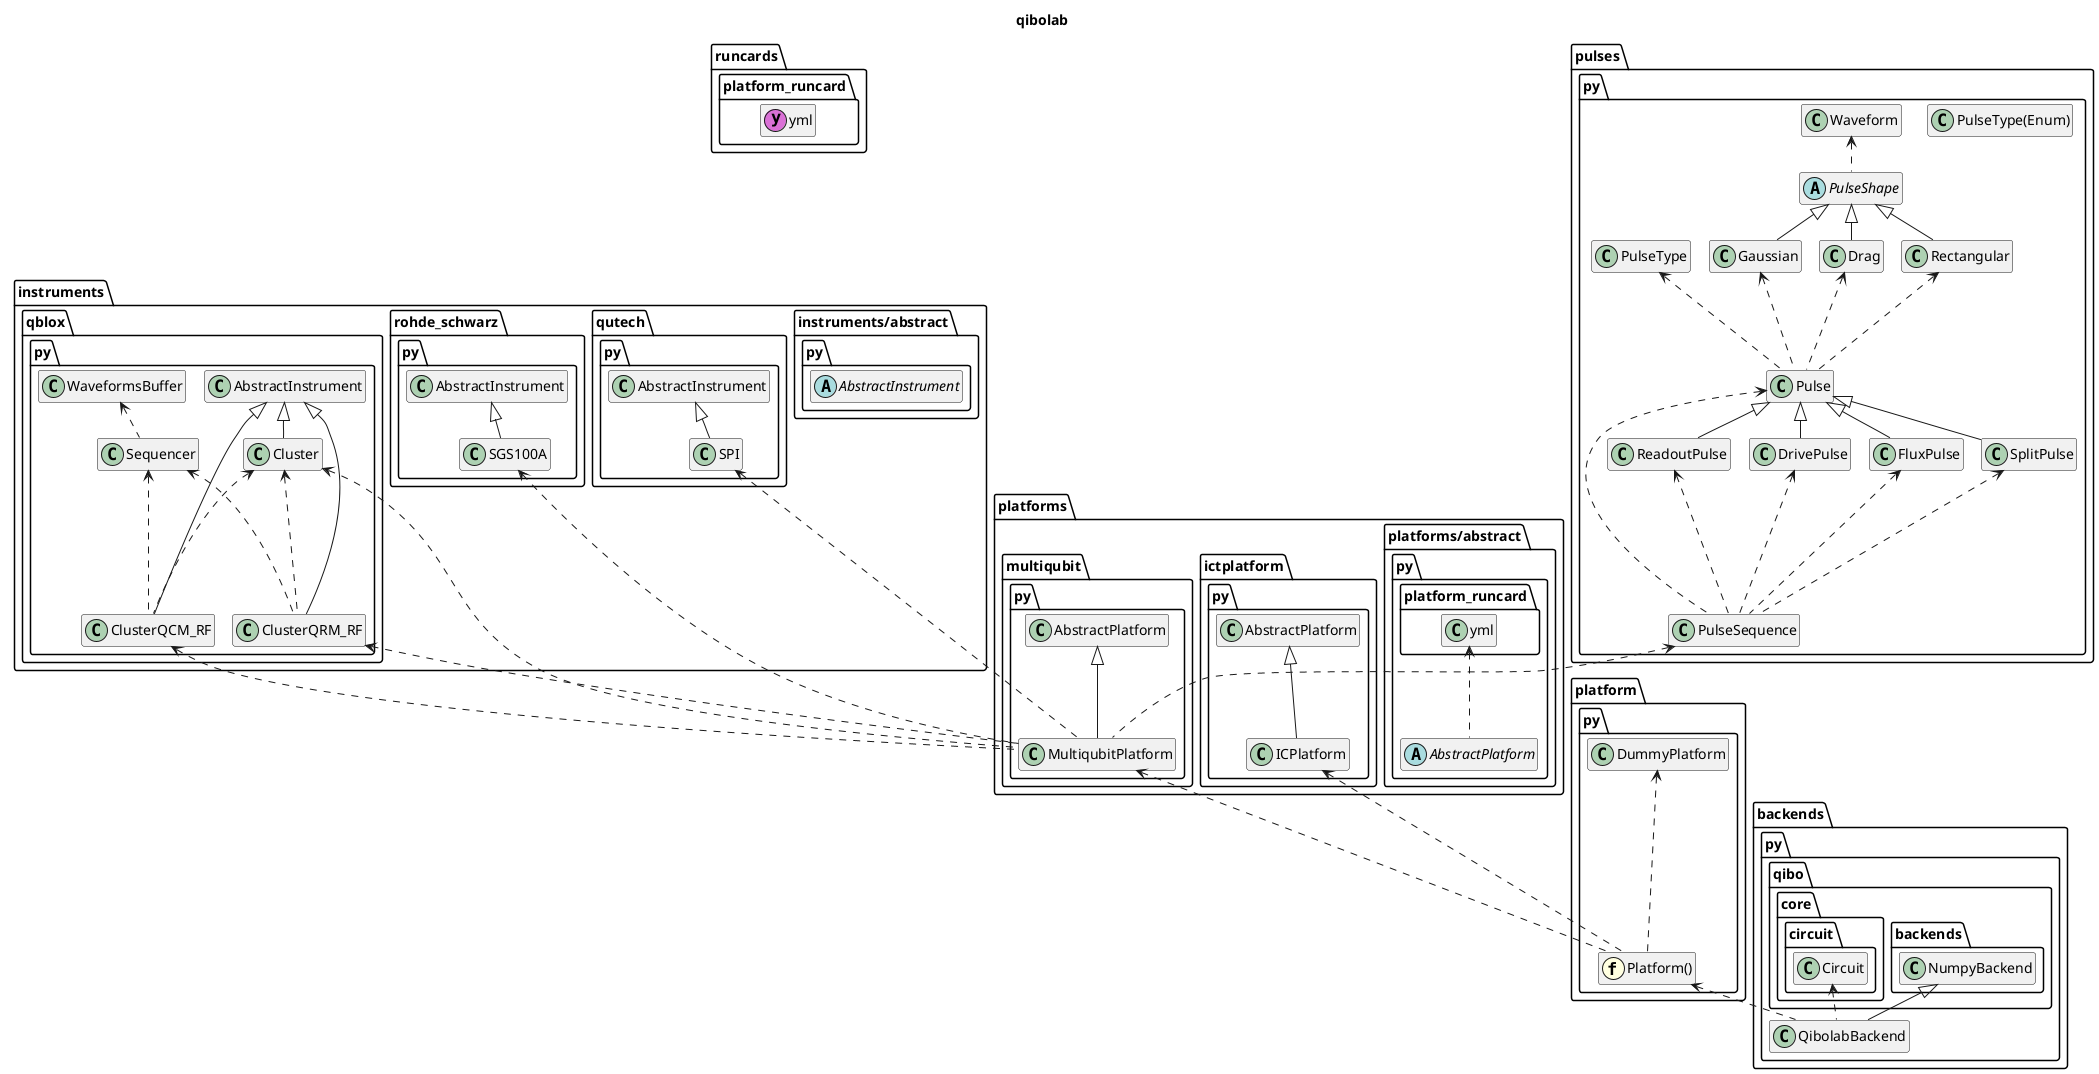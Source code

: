 @startuml qibolab
!pragma layout smetana
title qibolab

package runcards {
    entity platform_runcard.yml  <<(y, orchid)>> {
        nqubits
        description
        settings
        qubits
        topology
        channels
        qubit_channel_map
        instruments
        native_gates
        characterization
    }
}
package instruments {
    package instruments/abstract.py{
        abstract class AbstractInstrument{
            name: str
            address: str
            is_connected: bool
            signature: str
            --
            {abstract} connect()
            {abstract} setup()
            {abstract} start()
            {abstract} stop()
            {abstract} disconnect()
            --
            __init__(name: str, address: str)
        }
    }
    package qblox.py{
        class WaveformsBuffer{
            SIZE: int
            class NotEnoughMemory(Exception)
            --
            __init__()
            add_waveforms(waveform_i: Waveform, waveform_q: Waveform)
        }
        class Sequencer{
            number: int
            device: QbloxSequencer
            pulses: PulseSequence
            waveforms_buffer: WaveformsBuffer
            waveforms: dict
            acquisitions: dict
            weights: dict
            program: str
            --
            __init__(number: int)
        }
        class Cluster extends AbstractInstrument{
            device: QbloxCluster
            ..
            _device_parameters: dict
            --
            connect()
            setup()
            start()
            stop()
            disconnect()
            ..
            _set_device_parameter(target, *parameters, value)
            _erase_device_parameters_cache()
        }
        class ClusterQRM_RF extends AbstractInstrument{
            DEFAULT_SEQUENCERS: dict
            SAMPLING_RATE: int
            device: QbloxQrmQcm
            ports: dict
            acquisition_hold_off: int
            acquisition_duration: int
            discretization_threshold_acq: float
            phase_rotation_acq: float
            channel_port_map: dict
            channels: list
            ..
            _cluster: QbloxCluster
            _input_ports_keys
            _output_ports_keys
            _sequencers: dict[Sequencer]
            _port_channel_map: dict
            _last_pulsequence_hash: int
            _current_pulsesequence_hash: int
            _device_parameters
            _device_num_output_ports
            _device_num_sequencers: int
            _free_sequencers_numbers: list[int]
            _used_sequencers_numbers: list[int]
            _unused_sequencers_numbers: list[int]
            --
            __init__(name: str, address: str)
            connect()
            setup(**kwargs)
            process_pulse_sequence(instrument_pulses: PulseSequence, nshots: int, repetition_duration: int)
            upload()
            play_sequence()
            play_sequence_and_acquire()
            start()
            stop()
            disconnect()
            ..
            _set_device_parameter(target, *parameters, value)
            _erase_device_parameters_cache()
            _process_acquisition_results(acquisition_results, readout_pulse: Pulse, demodulate=True)
        }
        class ClusterQCM_RF extends AbstractInstrument{
            DEFAULT_SEQUENCERS: dict
            SAMPLING_RATE: int
            device: QbloxQrmQcm
            ports: dict
            channel_port_map: dict
            channels: list
            ..
            _cluster: QbloxCluster
            _output_ports_keys
            _sequencers: dict[Sequencer]
            _port_channel_map: dict
            _last_pulsequence_hash: int
            _current_pulsesequence_hash: int
            _device_parameters
            _device_num_output_ports
            _device_num_sequencers: int
            _free_sequencers_numbers: list[int]
            _used_sequencers_numbers: list[int]
            _unused_sequencers_numbers: list[int]
            --
            __init__(name: str, address: str)
            connect()
            setup(**kwargs)
            process_pulse_sequence(instrument_pulses: PulseSequence, nshots: int, repetition_duration: int)
            upload()
            play_sequence()
            start()
            stop()
            disconnect()
            ..
            _set_device_parameter(target, *parameters, value)
            _erase_device_parameters_cache()
        }
        Cluster <.. ClusterQRM_RF
        Cluster <.. ClusterQCM_RF
        Sequencer <.. ClusterQRM_RF
        Sequencer <.. ClusterQCM_RF
        WaveformsBuffer <.. Sequencer
    }
    package rohde_schwarz.py {
        class SGS100A extends AbstractInstrument {
            device: LO_SGS100A
            power: int
            frequecy: int
            ..
            _device_parameters: dict
            --
            __init__(name: str, address: str)
            connect()
            setup(**kwargs)
            start()
            stop()
            disconnect()
            on()
            off()
            close()
            ..
            _set_device_parameter(parameter: str, value)
            _erase_device_parameters_cache()
        }
    }
    package qutech.py {
        class SPI extends AbstractInstrument {
            device: SpiRack
            s4g_modules_settings: dict
            d5a_modules_settings: dict
            dacs: dict
            ..
            _device_parameters: dict
            --
            __init__(name: str, address: str)
            connect()
            setup(**kwargs)
            start()
            stop()
            disconnect()
            set_SPI_DACS_to_cero()
            get_SPI_IDN()
            get_SPI_temperature()
            get_SPI_battery_voltage()
            close()
            ..
            _set_device_parameter(parameter: str, value)
            _erase_device_parameters_cache()
        }
    }
}

package pulses.py {
    class PulseType(Enum){
        READOUT: str
        DRIVE: str
        FLUX: str
    }
    class Waveform{
        DECIMALS: int
        --
        __init__(data: np.ndarray)
        __len__()
        __eq__(other: Waveform)
        __hash__()
        __repr__()
        plot()
    }
    abstract class PulseShape{
        SAMPLING_RATE: int
        pulse: Pulse
        {abstract} envelope_waveform_i: Waveform
        {abstract} envelope_waveform_q: Waveform
        {abstract} envelope_waveforms: tuple[Waveform, Waveform]
        {abstract} modulated_waveform_i: Waveform
        {abstract} modulated_waveform_q: Waveform
        {abstract} modulated_waveforms: tuple[Waveform, Waveform]
    }
    class Rectangular extends PulseShape{
        name: str
        envelope_waveform_i: Waveform
        envelope_waveform_q: Waveform
        --
        __init__()
        __repr__()
    }
    class Gaussian extends PulseShape{
        name: str
        envelope_waveform_i: Waveform
        envelope_waveform_q: Waveform
        --
        __init__(rel_sigma)
        __repr__()
    }
    class Drag extends PulseShape{
        name: str
        envelope_waveform_i: Waveform
        envelope_waveform_q: Waveform
        --
        __init__(rel_sigma, beta)
        __repr__()
    }
    class Pulse{
        {static} count
        --
        start: int
        duration: int
        amplitude: float
        frequency: int
        relative_phase: float
        shape: PulseShape
        channel: int | str
        type: PulseType
        qubit: int | str
        finish: int
        phase: float
        se_start: intSymbolicExpression
        se_duration: intSymbolicExpression
        se_finish: intSymbolicExpression
        serial: str
        envelope_waveform_i: Waveform
        envelope_waveform_q: Waveform
        envelope_waveforms: tuple[Waveform, Waveform]
        modulated_waveform_i: Waveform
        modulated_waveform_q: Waveform
        modulated_waveforms: tuple[Waveform, Waveform]
        --
        _start: se_int
        _duration: se_int
        _finish: se_int
        _amplitude: float
        _frequency: int
        _relative_phase: float
        _shape: PulseShape
        _channel: int | str
        _type: PulseType
        _qubit: int | str
        ._id: int
        --
        __init__(start, duration, amplitude, frequency, relative_phase, shape, channel, type=PulseType.DRIVE, qubit=0)
        __repr__()
        __hash__()
        __eq__(other)
        __add__(other)
        __mul__(n)
        __rmul__(n)
        __del__()
        copy()
        shallow_copy()
        plot()
    }
    class ReadoutPulse extends Pulse {
        serial
        __init__(start, duration, amplitude, frequency, relative_phase, shape, channel, qubit=0)
    }
    class DrivePulse extends Pulse {
        serial
        __init__(start, duration, amplitude, frequency, relative_phase, shape, channel, qubit=0)
    }
    class FluxPulse extends Pulse {
        serial
        __init__(start, duration, amplitude, frequency, relative_phase, shape, channel, qubit=0)
    }
    class SplitPulse extends Pulse {
        serial
        window_start: int
        window_finish: int
        window_duration: int
        envelope_waveform_i: Waveform
        envelope_waveform_q: Waveform
        envelope_waveforms: tuple[Waveform, Waveform]
        modulated_waveform_i: Waveform
        modulated_waveform_q: Waveform
        modulated_waveforms: tuple[Waveform, Waveform]
        --
        _window_start: int
        _window_finish: int
        --
        __init__(pulse: Pulse, window_start: int = None, window_finish: int = None)
        --
        plot()
    }
    class PulseSequence{
        serial
        count
        ro_pulses
        qd_pulses
        qf_pulses
        is_empty
        finish
        start
        duration
        channels
        --
        __init__(*pulses)
        __len__()
        __len__()
        __getitem__(index)
        __setitem__(index, value)
        __delitem__(index)
        __contains__(pulse)
        __repr__()
        __eq__(other)
        __ne__(other)
        __hash__()
        __add__(other)
        __radd__(other)
        __iadd__(other)
        __mul__(n)
        __rmul__(n)
        __imul__(n)
        add(*pulses)
        append_at_end_of_channel(*pulses)
        append_at_end_of_sequence(*pulses)
        index(pulse)
        pop(index=-1)
        remove(pulse)
        clear()
        shallow_copy()
        deep_copy()
        get_channel_pulses()
        get_pulse_overlaps()
        separate_overlapping_pulses()
        plot()
    }
    Waveform <.. PulseShape
    PulseType <.. Pulse
    Rectangular <.. Pulse
    Gaussian <.. Pulse
    Drag <.. Pulse
    Pulse <.. PulseSequence
    ReadoutPulse <.. PulseSequence
    DrivePulse <.. PulseSequence
    FluxPulse <.. PulseSequence
    SplitPulse <.. PulseSequence
}



package platforms {
    package platforms/abstract.py {
        abstract class AbstractPlatform {
            name: str
            runcard: str
            is_connected: bool
            settings: dict
            nqubits: int
            resonator_type: str
            hardware_avg: int
            sampling_rate: int
            repetition_duration: int
            qubits: list
            topology: list
            channels: list
            qubit_channel_map: dict
            characterization: dict
            native_gates: dict
            qubit_instrument_map: dict
            instruments: dict
            ro_channel: dict
            qd_channel: dict
            qf_channel: dict
            qrm: dict
            qcm: dict
            qbm: dict
            ro_port: dict
            qd_port: dict
            qf_port: dict
            --
            __init__(name: str, runcard: str)
            __call__(sequence: PulseSequence, nshots=None)
            __repr__()
            __getstate__()
            __setstate__(data)
            connect()
            setup()
            start()
            stop()
            disconnect()
            reload_settings()
            transpile()
            {abstract} run_calibration(show_plots=False)
            {abstract} execute_pulse_sequence(sequence: PulseSequence, nshots: int = None)
            create_RX90_pulse(qubit, start=0, relative_phase=0)
            create_RX_pulse(qubit, start=0, relative_phase=0)
            create_MZ_pulse(qubit, start)
            create_qubit_drive_pulse(qubit, start, duration, relative_phase=0)
            create_qubit_readout_pulse(qubit, start)
            --
            _check_connected()
        }
        platform_runcard.yml <.. AbstractPlatform
    }
    package multiqubit.py {
        class MultiqubitPlatform extends AbstractPlatform {
            run_calibration()
            execute_pulse_sequence(sequence: PulseSequence, nshots=None)
        }
        Cluster <.. MultiqubitPlatform
        ClusterQRM_RF <.. MultiqubitPlatform
        ClusterQCM_RF <.. MultiqubitPlatform
        SPI <.. MultiqubitPlatform
        SGS100A <.. MultiqubitPlatform
        PulseSequence <.. MultiqubitPlatform
    }
    package ictplatform.py {
        class ICPlatform extends AbstractPlatform
    }
}

package platform.py {
    entity "Platform()" as Platform  <<(f, LightYellow)>>
    MultiqubitPlatform <.. Platform
    ICPlatform <.. Platform
    DummyPlatform <.. Platform
}

package backends.py {
    class QibolabBackend extends qibo.backends.NumpyBackend {
        name: str
        platform:AbstractPlatform
        --
        __init__(platform, runcard=None)
        apply_gate(gate, state, nqubits)
        apply_gate_density_matrix(gate, state, nqubits)
        execute_circuit(circuit, initial_state=None, nshots=None)
        circuit_result_tensor(result)
        circuit_result_representation(result: CircuitResult)
        circuit_result_probabilities(result: CircuitResult, qubits=None)
    }
    qibo.core.circuit.Circuit <.. QibolabBackend
    Platform <.. QibolabBackend
    'PulseSequence <.. QibolabBackend
}

hide members

@enduml

